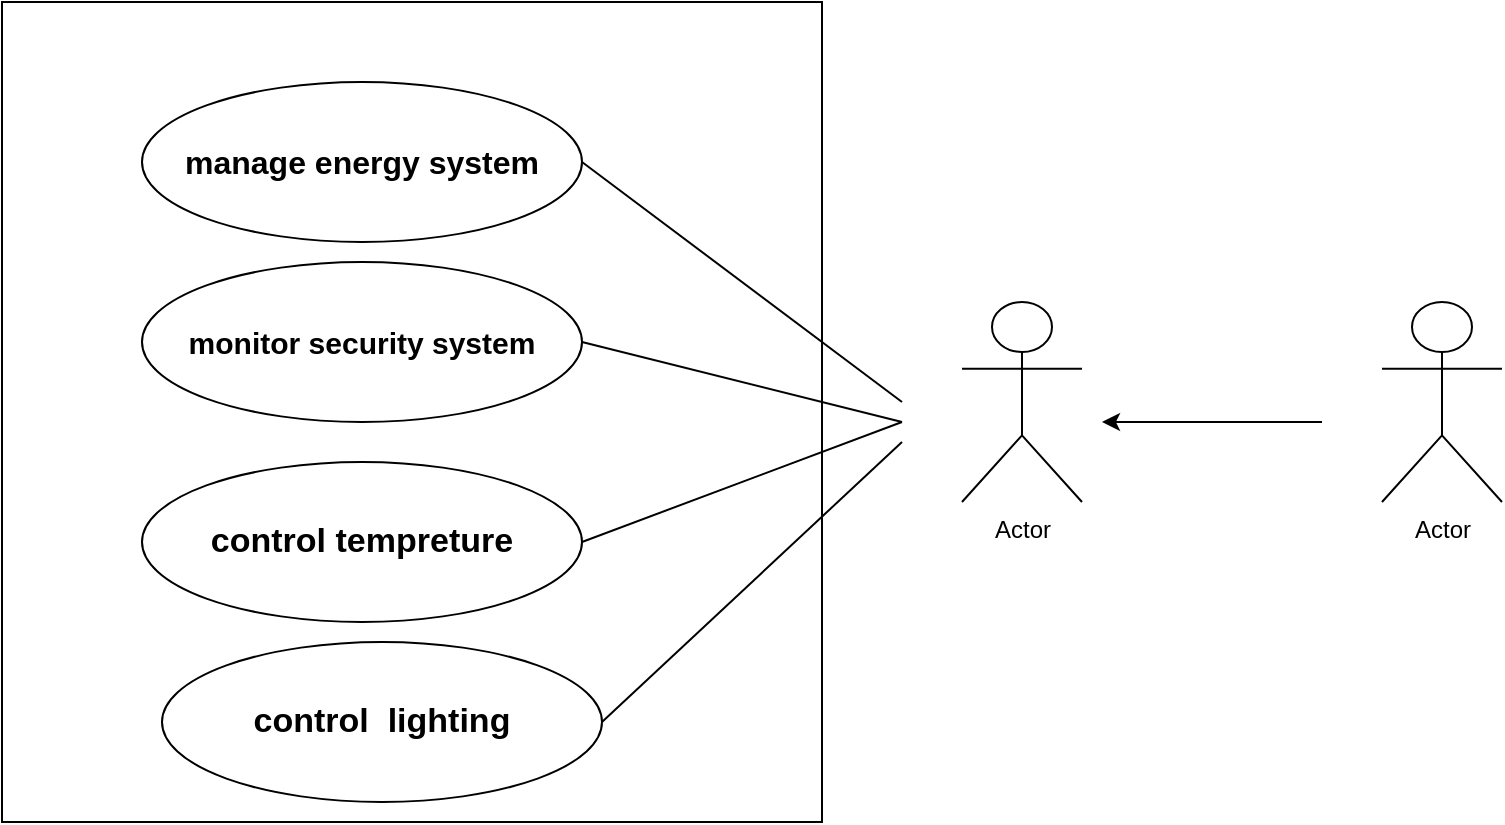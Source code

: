 <mxfile version="21.5.2" type="device">
  <diagram name="Page-1" id="Vt7W4lfbS8Xf7GSGgCyh">
    <mxGraphModel dx="880" dy="427" grid="1" gridSize="10" guides="1" tooltips="1" connect="1" arrows="1" fold="1" page="1" pageScale="1" pageWidth="827" pageHeight="1169" math="0" shadow="0">
      <root>
        <mxCell id="0" />
        <mxCell id="1" parent="0" />
        <mxCell id="RfPNdLiQ8nAg31v11Z92-1" value="" style="whiteSpace=wrap;html=1;aspect=fixed;" vertex="1" parent="1">
          <mxGeometry x="20" y="20" width="410" height="410" as="geometry" />
        </mxCell>
        <mxCell id="RfPNdLiQ8nAg31v11Z92-2" value="&lt;b&gt;&lt;font style=&quot;font-size: 16px;&quot;&gt;manage energy system&lt;/font&gt;&lt;/b&gt;" style="ellipse;whiteSpace=wrap;html=1;" vertex="1" parent="1">
          <mxGeometry x="90" y="60" width="220" height="80" as="geometry" />
        </mxCell>
        <mxCell id="RfPNdLiQ8nAg31v11Z92-3" value="&lt;b&gt;&lt;font style=&quot;font-size: 15px;&quot;&gt;monitor security system&lt;/font&gt;&lt;/b&gt;" style="ellipse;whiteSpace=wrap;html=1;" vertex="1" parent="1">
          <mxGeometry x="90" y="150" width="220" height="80" as="geometry" />
        </mxCell>
        <mxCell id="RfPNdLiQ8nAg31v11Z92-4" value="&lt;b&gt;&lt;font style=&quot;font-size: 17px;&quot;&gt;control tempreture&lt;/font&gt;&lt;/b&gt;" style="ellipse;whiteSpace=wrap;html=1;" vertex="1" parent="1">
          <mxGeometry x="90" y="250" width="220" height="80" as="geometry" />
        </mxCell>
        <mxCell id="RfPNdLiQ8nAg31v11Z92-5" value="&lt;b&gt;&lt;font style=&quot;font-size: 17px;&quot;&gt;control&amp;nbsp; lighting&lt;/font&gt;&lt;/b&gt;" style="ellipse;whiteSpace=wrap;html=1;" vertex="1" parent="1">
          <mxGeometry x="100" y="340" width="220" height="80" as="geometry" />
        </mxCell>
        <mxCell id="RfPNdLiQ8nAg31v11Z92-8" value="Actor" style="shape=umlActor;verticalLabelPosition=bottom;verticalAlign=top;html=1;outlineConnect=0;" vertex="1" parent="1">
          <mxGeometry x="500" y="170" width="60" height="100" as="geometry" />
        </mxCell>
        <mxCell id="RfPNdLiQ8nAg31v11Z92-9" value="Actor" style="shape=umlActor;verticalLabelPosition=bottom;verticalAlign=top;html=1;outlineConnect=0;" vertex="1" parent="1">
          <mxGeometry x="710" y="170" width="60" height="100" as="geometry" />
        </mxCell>
        <mxCell id="RfPNdLiQ8nAg31v11Z92-11" value="" style="endArrow=classic;html=1;rounded=0;" edge="1" parent="1">
          <mxGeometry width="50" height="50" relative="1" as="geometry">
            <mxPoint x="680" y="230" as="sourcePoint" />
            <mxPoint x="570" y="230" as="targetPoint" />
          </mxGeometry>
        </mxCell>
        <mxCell id="RfPNdLiQ8nAg31v11Z92-12" value="" style="endArrow=none;html=1;rounded=0;" edge="1" parent="1">
          <mxGeometry width="50" height="50" relative="1" as="geometry">
            <mxPoint x="320" y="380" as="sourcePoint" />
            <mxPoint x="470" y="240" as="targetPoint" />
          </mxGeometry>
        </mxCell>
        <mxCell id="RfPNdLiQ8nAg31v11Z92-13" value="" style="endArrow=none;html=1;rounded=0;" edge="1" parent="1">
          <mxGeometry width="50" height="50" relative="1" as="geometry">
            <mxPoint x="310" y="290" as="sourcePoint" />
            <mxPoint x="470" y="230" as="targetPoint" />
          </mxGeometry>
        </mxCell>
        <mxCell id="RfPNdLiQ8nAg31v11Z92-14" value="" style="endArrow=none;html=1;rounded=0;" edge="1" parent="1">
          <mxGeometry width="50" height="50" relative="1" as="geometry">
            <mxPoint x="310" y="190" as="sourcePoint" />
            <mxPoint x="470" y="230" as="targetPoint" />
          </mxGeometry>
        </mxCell>
        <mxCell id="RfPNdLiQ8nAg31v11Z92-15" value="" style="endArrow=none;html=1;rounded=0;" edge="1" parent="1">
          <mxGeometry width="50" height="50" relative="1" as="geometry">
            <mxPoint x="310" y="100" as="sourcePoint" />
            <mxPoint x="470" y="220" as="targetPoint" />
          </mxGeometry>
        </mxCell>
      </root>
    </mxGraphModel>
  </diagram>
</mxfile>
